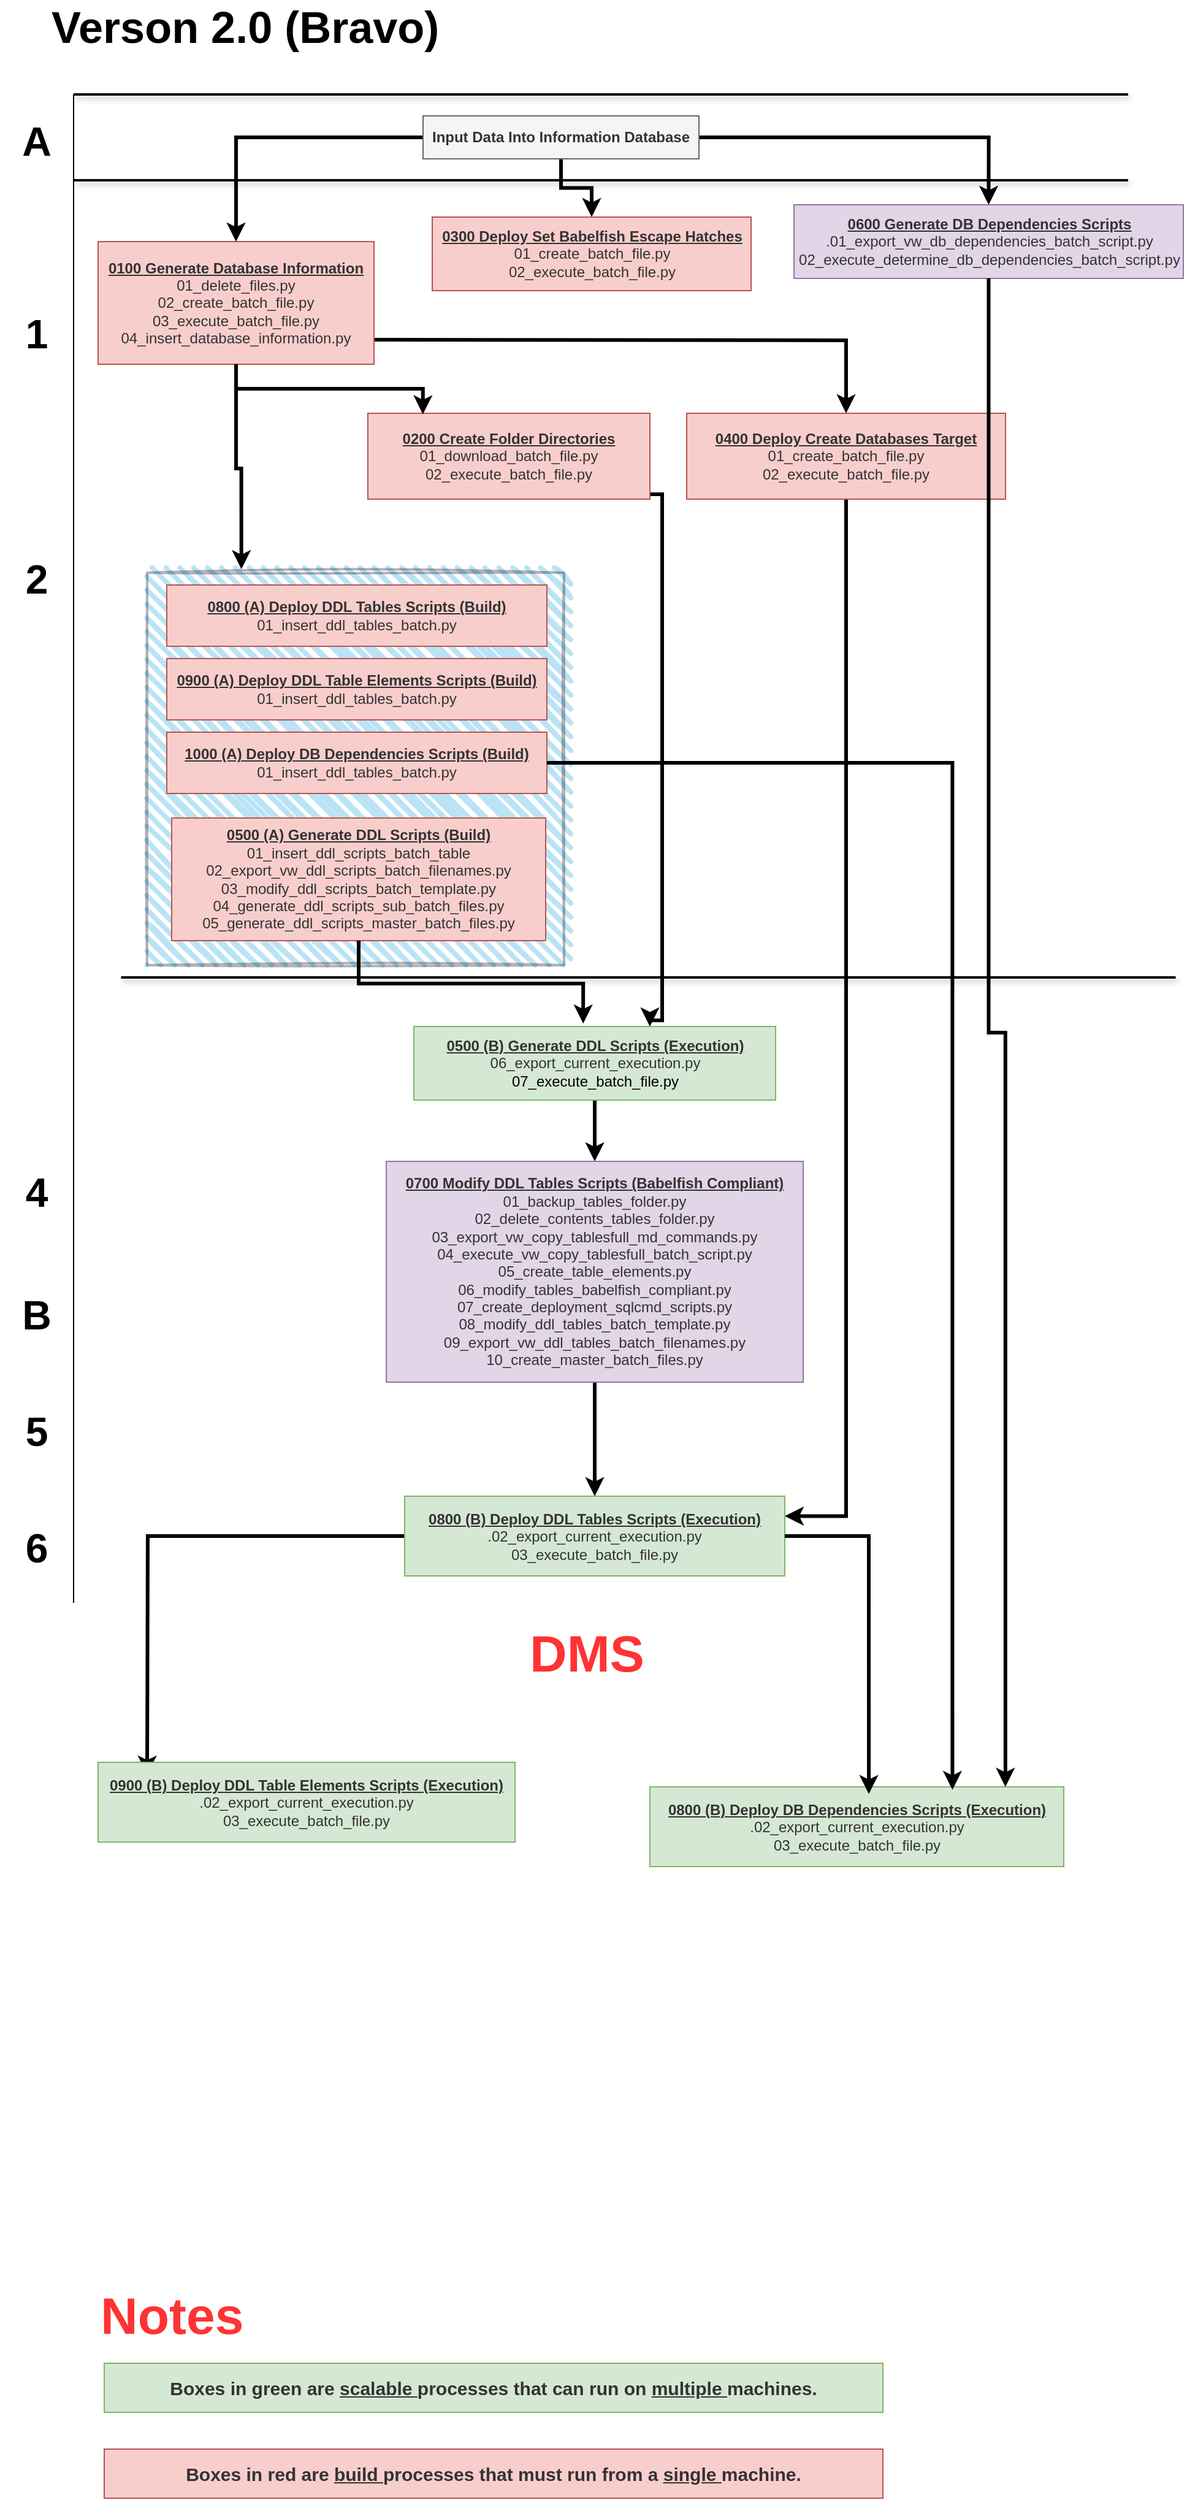 <mxfile version="24.6.3" type="github">
  <diagram name="Page-1" id="sKITD_88z1vJ94t6zKOO">
    <mxGraphModel dx="981" dy="1634" grid="1" gridSize="10" guides="1" tooltips="1" connect="1" arrows="1" fold="1" page="1" pageScale="1" pageWidth="850" pageHeight="1100" math="0" shadow="0">
      <root>
        <mxCell id="0" />
        <mxCell id="1" parent="0" />
        <mxCell id="L2tcZBJ_wmMgp3oUzWPe-24" value="" style="rounded=0;whiteSpace=wrap;html=1;strokeWidth=2;fillWeight=4;hachureGap=8;hachureAngle=45;fillColor=#1ba1e2;sketch=1;curveFitting=1;jiggle=2;opacity=30;" vertex="1" parent="1">
          <mxGeometry x="120" y="400" width="340" height="320" as="geometry" />
        </mxCell>
        <mxCell id="L2tcZBJ_wmMgp3oUzWPe-38" style="edgeStyle=orthogonalEdgeStyle;rounded=0;orthogonalLoop=1;jettySize=auto;html=1;entryX=0.5;entryY=0;entryDx=0;entryDy=0;strokeWidth=3;" edge="1" parent="1" target="syWPXiomNhrmmpA-TFZg-7">
          <mxGeometry relative="1" as="geometry">
            <mxPoint x="305" y="210" as="sourcePoint" />
            <mxPoint x="680" y="300" as="targetPoint" />
          </mxGeometry>
        </mxCell>
        <mxCell id="syWPXiomNhrmmpA-TFZg-3" value="&lt;span style=&quot;color: rgb(51, 51, 51);&quot;&gt;&lt;b&gt;&lt;u&gt;0100 Generate Database Information&lt;/u&gt;&lt;/b&gt;&lt;/span&gt;&lt;div&gt;&lt;div&gt;&lt;font color=&quot;#333333&quot;&gt;01_delete_files.py&lt;/font&gt;&lt;/div&gt;&lt;div&gt;&lt;font color=&quot;#333333&quot;&gt;02_create_batch_file.py&lt;/font&gt;&lt;/div&gt;&lt;div&gt;&lt;font color=&quot;#333333&quot;&gt;03_execute_batch_file.py&lt;/font&gt;&lt;/div&gt;&lt;div&gt;&lt;font color=&quot;#333333&quot;&gt;04_insert_database_information.py&lt;/font&gt;&lt;/div&gt;&lt;/div&gt;" style="rounded=0;whiteSpace=wrap;html=1;fillColor=#f8cecc;strokeColor=#b85450;" parent="1" vertex="1">
          <mxGeometry x="80" y="130" width="225" height="100" as="geometry" />
        </mxCell>
        <mxCell id="syWPXiomNhrmmpA-TFZg-79" style="edgeStyle=orthogonalEdgeStyle;rounded=0;orthogonalLoop=1;jettySize=auto;html=1;strokeWidth=3;" parent="1" source="syWPXiomNhrmmpA-TFZg-4" target="syWPXiomNhrmmpA-TFZg-3" edge="1">
          <mxGeometry relative="1" as="geometry" />
        </mxCell>
        <mxCell id="syWPXiomNhrmmpA-TFZg-80" style="edgeStyle=orthogonalEdgeStyle;rounded=0;orthogonalLoop=1;jettySize=auto;html=1;strokeWidth=3;" parent="1" source="syWPXiomNhrmmpA-TFZg-4" target="syWPXiomNhrmmpA-TFZg-8" edge="1">
          <mxGeometry relative="1" as="geometry" />
        </mxCell>
        <mxCell id="L2tcZBJ_wmMgp3oUzWPe-11" style="edgeStyle=orthogonalEdgeStyle;rounded=0;orthogonalLoop=1;jettySize=auto;html=1;entryX=0.5;entryY=0;entryDx=0;entryDy=0;strokeWidth=3;" edge="1" parent="1" source="syWPXiomNhrmmpA-TFZg-4" target="syWPXiomNhrmmpA-TFZg-15">
          <mxGeometry relative="1" as="geometry" />
        </mxCell>
        <mxCell id="syWPXiomNhrmmpA-TFZg-4" value="&lt;span style=&quot;color: rgb(51, 51, 51);&quot;&gt;&lt;b&gt;Input Data Into Information Database&lt;/b&gt;&lt;/span&gt;" style="rounded=0;whiteSpace=wrap;html=1;points=[[0,0,0,0,0],[0,0.25,0,0,0],[0,0.5,0,0,0],[0,0.75,0,0,0],[0,1,0,0,0],[0.25,0,0,0,0],[0.25,1,0,0,0],[0.5,0,0,0,0],[0.5,1,0,0,0],[0.75,0,0,0,0],[0.75,1,0,0,0],[1,0,0,0,0],[1,0.25,0,0,0],[1,0.5,0,0,0],[1,0.75,0,0,0],[1,1,0,0,0]];fillColor=#f5f5f5;fontColor=#333333;strokeColor=#666666;" parent="1" vertex="1">
          <mxGeometry x="345" y="27.5" width="225" height="35" as="geometry" />
        </mxCell>
        <mxCell id="syWPXiomNhrmmpA-TFZg-5" value="&lt;span style=&quot;color: rgb(51, 51, 51);&quot;&gt;&lt;b&gt;&lt;u&gt;0500 (A) Generate DDL Scripts (Build)&lt;/u&gt;&lt;/b&gt;&lt;/span&gt;&lt;div&gt;&lt;font color=&quot;#333333&quot;&gt;01_insert_ddl_scripts_batch_table&lt;/font&gt;&lt;br&gt;&lt;/div&gt;&lt;div&gt;&lt;span style=&quot;background-color: initial;&quot;&gt;&lt;font color=&quot;#333333&quot;&gt;02_export_vw_ddl_scripts_batch_filenames&lt;/font&gt;&lt;/span&gt;&lt;font color=&quot;#333333&quot;&gt;.py&lt;br&gt;&lt;/font&gt;&lt;/div&gt;&lt;div&gt;&lt;span style=&quot;background-color: initial;&quot;&gt;&lt;font color=&quot;#333333&quot;&gt;03_modify_ddl_scripts_batch_template&lt;/font&gt;&lt;/span&gt;&lt;font color=&quot;#333333&quot;&gt;.py&lt;br&gt;&lt;/font&gt;&lt;/div&gt;&lt;div&gt;&lt;span style=&quot;background-color: initial;&quot;&gt;&lt;font style=&quot;&quot; color=&quot;#333333&quot;&gt;04_generate_ddl_scripts_sub_batch_files&lt;/font&gt;&lt;/span&gt;&lt;font style=&quot;&quot; color=&quot;#333333&quot;&gt;.py&lt;/font&gt;&lt;/div&gt;&lt;div&gt;&lt;font style=&quot;&quot; color=&quot;#333333&quot;&gt;05_generate_ddl_scripts_master_batch_files.py&lt;/font&gt;&lt;/div&gt;" style="rounded=0;whiteSpace=wrap;html=1;fillColor=#f8cecc;strokeColor=#b85450;" parent="1" vertex="1">
          <mxGeometry x="140" y="600" width="305" height="100" as="geometry" />
        </mxCell>
        <mxCell id="syWPXiomNhrmmpA-TFZg-37" style="edgeStyle=orthogonalEdgeStyle;rounded=0;orthogonalLoop=1;jettySize=auto;html=1;strokeWidth=3;" parent="1" source="syWPXiomNhrmmpA-TFZg-6" target="syWPXiomNhrmmpA-TFZg-9" edge="1">
          <mxGeometry relative="1" as="geometry" />
        </mxCell>
        <mxCell id="syWPXiomNhrmmpA-TFZg-6" value="&lt;span style=&quot;color: rgb(51, 51, 51);&quot;&gt;&lt;b&gt;&lt;u&gt;0500 (B) Generate DDL Scripts (Execution)&lt;br&gt;&lt;/u&gt;&lt;/b&gt;&lt;/span&gt;&lt;div&gt;&lt;span style=&quot;background-color: initial;&quot;&gt;&lt;font color=&quot;#333333&quot;&gt;06_export_current_execution&lt;/font&gt;&lt;/span&gt;&lt;font color=&quot;#333333&quot;&gt;.py&lt;br&gt;&lt;/font&gt;07_execute_batch_file.py&lt;/div&gt;" style="rounded=0;whiteSpace=wrap;html=1;fillColor=#d5e8d4;strokeColor=#82b366;" parent="1" vertex="1">
          <mxGeometry x="337.5" y="770" width="295" height="60" as="geometry" />
        </mxCell>
        <mxCell id="syWPXiomNhrmmpA-TFZg-8" value="&lt;span style=&quot;color: rgb(51, 51, 51);&quot;&gt;&lt;b&gt;&lt;u&gt;0300 Deploy Set Babelfish Escape Hatches&lt;/u&gt;&lt;/b&gt;&lt;/span&gt;&lt;div&gt;&lt;div&gt;&lt;font color=&quot;#333333&quot;&gt;01_create_batch_file.py&lt;/font&gt;&lt;/div&gt;&lt;div&gt;&lt;font color=&quot;#333333&quot;&gt;02_execute_batch_file.py&lt;/font&gt;&lt;/div&gt;&lt;/div&gt;" style="rounded=0;whiteSpace=wrap;html=1;fillColor=#f8cecc;strokeColor=#b85450;" parent="1" vertex="1">
          <mxGeometry x="352.5" y="110" width="260" height="60" as="geometry" />
        </mxCell>
        <mxCell id="L2tcZBJ_wmMgp3oUzWPe-19" style="edgeStyle=orthogonalEdgeStyle;rounded=0;orthogonalLoop=1;jettySize=auto;html=1;strokeWidth=3;" edge="1" parent="1" source="syWPXiomNhrmmpA-TFZg-9" target="L2tcZBJ_wmMgp3oUzWPe-13">
          <mxGeometry relative="1" as="geometry" />
        </mxCell>
        <mxCell id="syWPXiomNhrmmpA-TFZg-9" value="&lt;span style=&quot;color: rgb(51, 51, 51);&quot;&gt;&lt;b&gt;&lt;u&gt;0700 Modify DDL Tables Scripts (Babelfish Compliant)&lt;/u&gt;&lt;/b&gt;&lt;/span&gt;&lt;div&gt;&lt;div&gt;&lt;font color=&quot;#333333&quot;&gt;01_backup_tables_folder.py&lt;/font&gt;&lt;/div&gt;&lt;div&gt;&lt;font color=&quot;#333333&quot;&gt;02_delete_contents_tables_folder.py&lt;/font&gt;&lt;/div&gt;&lt;div&gt;&lt;font color=&quot;#333333&quot;&gt;03_export_vw_copy_tablesfull_md_commands.py&lt;/font&gt;&lt;/div&gt;&lt;div&gt;&lt;font color=&quot;#333333&quot;&gt;04_execute_vw_copy_tablesfull_batch_script.py&lt;/font&gt;&lt;/div&gt;&lt;div&gt;&lt;font color=&quot;#333333&quot;&gt;05_create_table_elements.py&lt;/font&gt;&lt;/div&gt;&lt;div&gt;&lt;font color=&quot;#333333&quot;&gt;06_modify_tables_babelfish_compliant.py&lt;/font&gt;&lt;/div&gt;&lt;div&gt;&lt;font color=&quot;#333333&quot;&gt;07_create_deployment_sqlcmd_scripts.py&lt;/font&gt;&lt;/div&gt;&lt;div&gt;&lt;font color=&quot;#333333&quot;&gt;08_modify_ddl_tables_batch_template.py&lt;/font&gt;&lt;/div&gt;&lt;div&gt;&lt;font color=&quot;#333333&quot;&gt;09_export_vw_ddl_tables_batch_filenames.py&lt;/font&gt;&lt;/div&gt;&lt;div&gt;&lt;font color=&quot;#333333&quot;&gt;10_create_master_batch_files.py&lt;/font&gt;&lt;/div&gt;&lt;/div&gt;" style="rounded=0;whiteSpace=wrap;html=1;fillColor=#e1d5e7;strokeColor=#9673a6;" parent="1" vertex="1">
          <mxGeometry x="315" y="880" width="340" height="180" as="geometry" />
        </mxCell>
        <mxCell id="syWPXiomNhrmmpA-TFZg-11" value="&lt;span style=&quot;color: rgb(51, 51, 51);&quot;&gt;&lt;b&gt;&lt;u&gt;0800 (A) Deploy DDL Tables Scripts (Build)&lt;/u&gt;&lt;/b&gt;&lt;/span&gt;&lt;div&gt;&lt;font color=&quot;#333333&quot;&gt;01_insert_ddl_tables_batch.py&lt;/font&gt;&lt;br&gt;&lt;/div&gt;" style="rounded=0;whiteSpace=wrap;html=1;fillColor=#f8cecc;strokeColor=#b85450;" parent="1" vertex="1">
          <mxGeometry x="136" y="410" width="310" height="50" as="geometry" />
        </mxCell>
        <mxCell id="syWPXiomNhrmmpA-TFZg-51" value="" style="endArrow=none;html=1;rounded=0;strokeWidth=2;shadow=1;" parent="1" edge="1">
          <mxGeometry width="50" height="50" relative="1" as="geometry">
            <mxPoint x="60" y="80" as="sourcePoint" />
            <mxPoint x="920" y="80" as="targetPoint" />
          </mxGeometry>
        </mxCell>
        <mxCell id="syWPXiomNhrmmpA-TFZg-59" value="&lt;h1 style=&quot;margin-top: 0px;&quot;&gt;&lt;font style=&quot;font-size: 42px;&quot; color=&quot;#ff3333&quot;&gt;DMS&lt;/font&gt;&lt;/h1&gt;" style="text;html=1;whiteSpace=wrap;overflow=hidden;rounded=0;strokeWidth=6;perimeterSpacing=4;opacity=70;" parent="1" vertex="1">
          <mxGeometry x="430" y="1250" width="120" height="50" as="geometry" />
        </mxCell>
        <mxCell id="syWPXiomNhrmmpA-TFZg-63" value="&lt;font style=&quot;font-size: 33px;&quot;&gt;&lt;b&gt;A&lt;/b&gt;&lt;/font&gt;" style="text;html=1;align=center;verticalAlign=middle;whiteSpace=wrap;rounded=0;" parent="1" vertex="1">
          <mxGeometry y="32.5" width="60" height="30" as="geometry" />
        </mxCell>
        <mxCell id="syWPXiomNhrmmpA-TFZg-64" value="&lt;font style=&quot;font-size: 33px;&quot;&gt;&lt;b&gt;2&lt;/b&gt;&lt;/font&gt;" style="text;html=1;align=center;verticalAlign=middle;whiteSpace=wrap;rounded=0;" parent="1" vertex="1">
          <mxGeometry y="390" width="60" height="30" as="geometry" />
        </mxCell>
        <mxCell id="syWPXiomNhrmmpA-TFZg-66" value="&lt;font style=&quot;font-size: 33px;&quot;&gt;&lt;b&gt;1&lt;/b&gt;&lt;/font&gt;" style="text;html=1;align=center;verticalAlign=middle;whiteSpace=wrap;rounded=0;" parent="1" vertex="1">
          <mxGeometry y="190" width="60" height="30" as="geometry" />
        </mxCell>
        <mxCell id="syWPXiomNhrmmpA-TFZg-70" value="&lt;font style=&quot;font-size: 33px;&quot;&gt;&lt;b&gt;4&lt;/b&gt;&lt;/font&gt;" style="text;html=1;align=center;verticalAlign=middle;whiteSpace=wrap;rounded=0;" parent="1" vertex="1">
          <mxGeometry y="890" width="60" height="30" as="geometry" />
        </mxCell>
        <mxCell id="syWPXiomNhrmmpA-TFZg-71" value="&lt;font style=&quot;font-size: 33px;&quot;&gt;&lt;b&gt;B&lt;/b&gt;&lt;/font&gt;" style="text;html=1;align=center;verticalAlign=middle;whiteSpace=wrap;rounded=0;" parent="1" vertex="1">
          <mxGeometry y="990" width="60" height="30" as="geometry" />
        </mxCell>
        <mxCell id="syWPXiomNhrmmpA-TFZg-72" value="&lt;font style=&quot;font-size: 33px;&quot;&gt;&lt;b&gt;5&lt;/b&gt;&lt;/font&gt;" style="text;html=1;align=center;verticalAlign=middle;whiteSpace=wrap;rounded=0;" parent="1" vertex="1">
          <mxGeometry y="1085" width="60" height="30" as="geometry" />
        </mxCell>
        <mxCell id="L2tcZBJ_wmMgp3oUzWPe-45" style="edgeStyle=orthogonalEdgeStyle;rounded=0;orthogonalLoop=1;jettySize=auto;html=1;entryX=1;entryY=0.25;entryDx=0;entryDy=0;strokeWidth=3;" edge="1" parent="1" source="syWPXiomNhrmmpA-TFZg-7" target="L2tcZBJ_wmMgp3oUzWPe-13">
          <mxGeometry relative="1" as="geometry" />
        </mxCell>
        <mxCell id="syWPXiomNhrmmpA-TFZg-7" value="&lt;span style=&quot;color: rgb(51, 51, 51);&quot;&gt;&lt;b&gt;&lt;u&gt;0400 Deploy Create Databases Target&lt;/u&gt;&lt;/b&gt;&lt;/span&gt;&lt;div&gt;&lt;div&gt;&lt;font color=&quot;#333333&quot;&gt;01_create_batch_file.py&lt;/font&gt;&lt;/div&gt;&lt;div&gt;&lt;font color=&quot;#333333&quot;&gt;02_execute_batch_file.py&lt;/font&gt;&lt;/div&gt;&lt;/div&gt;" style="rounded=0;whiteSpace=wrap;html=1;fillColor=#f8cecc;strokeColor=#b85450;" parent="1" vertex="1">
          <mxGeometry x="560" y="270" width="260" height="70" as="geometry" />
        </mxCell>
        <mxCell id="syWPXiomNhrmmpA-TFZg-89" value="" style="endArrow=none;html=1;rounded=0;" parent="1" edge="1">
          <mxGeometry width="50" height="50" relative="1" as="geometry">
            <mxPoint x="60" y="1240" as="sourcePoint" />
            <mxPoint x="60" y="10" as="targetPoint" />
          </mxGeometry>
        </mxCell>
        <mxCell id="syWPXiomNhrmmpA-TFZg-91" value="" style="endArrow=none;html=1;rounded=0;strokeWidth=2;shadow=1;" parent="1" edge="1">
          <mxGeometry width="50" height="50" relative="1" as="geometry">
            <mxPoint x="98.75" y="730" as="sourcePoint" />
            <mxPoint x="958.75" y="730" as="targetPoint" />
          </mxGeometry>
        </mxCell>
        <mxCell id="rylidvbhO6okRbjTieRh-1" value="" style="endArrow=none;html=1;rounded=0;strokeWidth=2;shadow=1;" parent="1" edge="1">
          <mxGeometry width="50" height="50" relative="1" as="geometry">
            <mxPoint x="60" y="10" as="sourcePoint" />
            <mxPoint x="920" y="10" as="targetPoint" />
          </mxGeometry>
        </mxCell>
        <mxCell id="GBqM-zpvMOJnWf_ZMjJe-1" value="&lt;div&gt;&lt;b style=&quot;&quot;&gt;&lt;font style=&quot;font-size: 36px;&quot;&gt;Verson 2.0 (Bravo)&lt;/font&gt;&lt;/b&gt;&lt;/div&gt;" style="text;html=1;align=left;verticalAlign=middle;whiteSpace=wrap;rounded=0;" parent="1" vertex="1">
          <mxGeometry x="40" y="-60" width="530" height="30" as="geometry" />
        </mxCell>
        <mxCell id="GBqM-zpvMOJnWf_ZMjJe-5" value="&lt;font style=&quot;font-size: 33px;&quot;&gt;&lt;b&gt;6&lt;/b&gt;&lt;/font&gt;" style="text;html=1;align=center;verticalAlign=middle;whiteSpace=wrap;rounded=0;" parent="1" vertex="1">
          <mxGeometry y="1180" width="60" height="30" as="geometry" />
        </mxCell>
        <mxCell id="GBqM-zpvMOJnWf_ZMjJe-9" value="&lt;div&gt;&lt;font size=&quot;1&quot; color=&quot;#333333&quot;&gt;&lt;b style=&quot;font-size: 15px;&quot;&gt;Boxes in green are &lt;u&gt;scalable &lt;/u&gt;processes that can run on &lt;u&gt;multiple &lt;/u&gt;machines.&lt;/b&gt;&lt;/font&gt;&lt;/div&gt;" style="rounded=0;whiteSpace=wrap;html=1;fillColor=#d5e8d4;strokeColor=#82b366;" parent="1" vertex="1">
          <mxGeometry x="85" y="1860" width="635" height="40" as="geometry" />
        </mxCell>
        <mxCell id="GBqM-zpvMOJnWf_ZMjJe-10" value="&lt;h1 style=&quot;margin-top: 0px;&quot;&gt;&lt;font style=&quot;font-size: 42px;&quot; color=&quot;#ff3333&quot;&gt;Notes&lt;/font&gt;&lt;/h1&gt;" style="text;html=1;whiteSpace=wrap;overflow=hidden;rounded=0;" parent="1" vertex="1">
          <mxGeometry x="80" y="1790" width="120" height="50" as="geometry" />
        </mxCell>
        <mxCell id="GBqM-zpvMOJnWf_ZMjJe-12" value="&lt;div&gt;&lt;font size=&quot;1&quot; color=&quot;#333333&quot;&gt;&lt;b style=&quot;font-size: 15px;&quot;&gt;Boxes in red are &lt;u&gt;build &lt;/u&gt;processes that must run from a &lt;u&gt;single &lt;/u&gt;machine.&lt;/b&gt;&lt;/font&gt;&lt;/div&gt;" style="rounded=0;whiteSpace=wrap;html=1;fillColor=#f8cecc;strokeColor=#b85450;" parent="1" vertex="1">
          <mxGeometry x="85" y="1930" width="635" height="40" as="geometry" />
        </mxCell>
        <mxCell id="L2tcZBJ_wmMgp3oUzWPe-41" style="edgeStyle=orthogonalEdgeStyle;rounded=0;orthogonalLoop=1;jettySize=auto;html=1;strokeWidth=3;" edge="1" parent="1">
          <mxGeometry relative="1" as="geometry">
            <mxPoint x="470" y="335" as="sourcePoint" />
            <mxPoint x="530" y="770" as="targetPoint" />
            <Array as="points">
              <mxPoint x="410" y="335" />
              <mxPoint x="410" y="336" />
              <mxPoint x="540" y="336" />
              <mxPoint x="540" y="765" />
            </Array>
          </mxGeometry>
        </mxCell>
        <mxCell id="L2tcZBJ_wmMgp3oUzWPe-3" value="&lt;span style=&quot;color: rgb(51, 51, 51);&quot;&gt;&lt;b&gt;&lt;u&gt;0200 Create Folder Directories&lt;/u&gt;&lt;/b&gt;&lt;/span&gt;&lt;div&gt;&lt;div&gt;&lt;font color=&quot;#333333&quot;&gt;01_download_batch_file.py&lt;/font&gt;&lt;/div&gt;&lt;div&gt;&lt;font color=&quot;#333333&quot;&gt;02_execute_batch_file.py&lt;/font&gt;&lt;/div&gt;&lt;/div&gt;" style="rounded=0;whiteSpace=wrap;html=1;fillColor=#f8cecc;strokeColor=#b85450;" vertex="1" parent="1">
          <mxGeometry x="300" y="270" width="230" height="70" as="geometry" />
        </mxCell>
        <mxCell id="L2tcZBJ_wmMgp3oUzWPe-9" style="edgeStyle=orthogonalEdgeStyle;rounded=0;orthogonalLoop=1;jettySize=auto;html=1;entryX=0.468;entryY=-0.04;entryDx=0;entryDy=0;entryPerimeter=0;strokeWidth=3;" edge="1" parent="1" source="syWPXiomNhrmmpA-TFZg-5" target="syWPXiomNhrmmpA-TFZg-6">
          <mxGeometry relative="1" as="geometry" />
        </mxCell>
        <mxCell id="L2tcZBJ_wmMgp3oUzWPe-43" style="edgeStyle=orthogonalEdgeStyle;rounded=0;orthogonalLoop=1;jettySize=auto;html=1;strokeWidth=3;" edge="1" parent="1" source="L2tcZBJ_wmMgp3oUzWPe-13">
          <mxGeometry relative="1" as="geometry">
            <mxPoint x="120" y="1380" as="targetPoint" />
          </mxGeometry>
        </mxCell>
        <mxCell id="L2tcZBJ_wmMgp3oUzWPe-13" value="&lt;span style=&quot;color: rgb(51, 51, 51);&quot;&gt;&lt;b&gt;&lt;u&gt;0800 (B) Deploy DDL Tables Scripts (Execution)&lt;/u&gt;&lt;/b&gt;&lt;/span&gt;&lt;div&gt;&lt;font color=&quot;#333333&quot;&gt;.&lt;span style=&quot;background-color: initial;&quot;&gt;02_export_current_execution.py&lt;/span&gt;&lt;br&gt;&lt;/font&gt;&lt;/div&gt;&lt;div&gt;&lt;font color=&quot;#333333&quot;&gt;03_execute_batch_file.py&lt;/font&gt;&lt;/div&gt;" style="rounded=0;whiteSpace=wrap;html=1;fillColor=#d5e8d4;strokeColor=#82b366;" vertex="1" parent="1">
          <mxGeometry x="330" y="1153" width="310" height="65" as="geometry" />
        </mxCell>
        <mxCell id="L2tcZBJ_wmMgp3oUzWPe-16" value="&lt;span style=&quot;color: rgb(51, 51, 51);&quot;&gt;&lt;b&gt;&lt;u&gt;0900 (A) Deploy DDL Table Elements Scripts (Build)&lt;/u&gt;&lt;/b&gt;&lt;/span&gt;&lt;div&gt;&lt;font color=&quot;#333333&quot;&gt;01_insert_ddl_tables_batch.py&lt;/font&gt;&lt;br&gt;&lt;/div&gt;" style="rounded=0;whiteSpace=wrap;html=1;fillColor=#f8cecc;strokeColor=#b85450;" vertex="1" parent="1">
          <mxGeometry x="136" y="470" width="310" height="50" as="geometry" />
        </mxCell>
        <mxCell id="L2tcZBJ_wmMgp3oUzWPe-17" value="&lt;span style=&quot;color: rgb(51, 51, 51);&quot;&gt;&lt;b&gt;&lt;u&gt;1000 (A) Deploy DB Dependencies Scripts (Build)&lt;/u&gt;&lt;/b&gt;&lt;/span&gt;&lt;div&gt;&lt;font color=&quot;#333333&quot;&gt;01_insert_ddl_tables_batch.py&lt;/font&gt;&lt;br&gt;&lt;/div&gt;" style="rounded=0;whiteSpace=wrap;html=1;fillColor=#f8cecc;strokeColor=#b85450;" vertex="1" parent="1">
          <mxGeometry x="136" y="530" width="310" height="50" as="geometry" />
        </mxCell>
        <mxCell id="L2tcZBJ_wmMgp3oUzWPe-26" value="&lt;span style=&quot;color: rgb(51, 51, 51);&quot;&gt;&lt;b&gt;&lt;u&gt;0900 (B) Deploy DDL Table Elements Scripts (Execution)&lt;/u&gt;&lt;/b&gt;&lt;/span&gt;&lt;div&gt;&lt;font color=&quot;#333333&quot;&gt;.&lt;span style=&quot;background-color: initial;&quot;&gt;02_export_current_execution.py&lt;/span&gt;&lt;br&gt;&lt;/font&gt;&lt;/div&gt;&lt;div&gt;&lt;font color=&quot;#333333&quot;&gt;03_execute_batch_file.py&lt;/font&gt;&lt;/div&gt;" style="rounded=0;whiteSpace=wrap;html=1;fillColor=#d5e8d4;strokeColor=#82b366;" vertex="1" parent="1">
          <mxGeometry x="80" y="1370" width="340" height="65" as="geometry" />
        </mxCell>
        <mxCell id="L2tcZBJ_wmMgp3oUzWPe-27" value="&lt;span style=&quot;color: rgb(51, 51, 51);&quot;&gt;&lt;b&gt;&lt;u&gt;0800 (B) Deploy DB Dependencies Scripts (Execution)&lt;/u&gt;&lt;/b&gt;&lt;/span&gt;&lt;div&gt;&lt;font color=&quot;#333333&quot;&gt;.&lt;span style=&quot;background-color: initial;&quot;&gt;02_export_current_execution.py&lt;/span&gt;&lt;br&gt;&lt;/font&gt;&lt;/div&gt;&lt;div&gt;&lt;font color=&quot;#333333&quot;&gt;03_execute_batch_file.py&lt;/font&gt;&lt;/div&gt;" style="rounded=0;whiteSpace=wrap;html=1;fillColor=#d5e8d4;strokeColor=#82b366;" vertex="1" parent="1">
          <mxGeometry x="530" y="1390" width="337.5" height="65" as="geometry" />
        </mxCell>
        <mxCell id="L2tcZBJ_wmMgp3oUzWPe-28" style="edgeStyle=orthogonalEdgeStyle;rounded=0;orthogonalLoop=1;jettySize=auto;html=1;entryX=0.529;entryY=0.089;entryDx=0;entryDy=0;entryPerimeter=0;exitX=1;exitY=0.5;exitDx=0;exitDy=0;strokeWidth=3;" edge="1" parent="1" source="L2tcZBJ_wmMgp3oUzWPe-13" target="L2tcZBJ_wmMgp3oUzWPe-27">
          <mxGeometry relative="1" as="geometry">
            <mxPoint x="542.5" y="980" as="sourcePoint" />
            <mxPoint x="775.52" y="1145.785" as="targetPoint" />
          </mxGeometry>
        </mxCell>
        <mxCell id="syWPXiomNhrmmpA-TFZg-15" value="&lt;span style=&quot;color: rgb(51, 51, 51);&quot;&gt;&lt;b&gt;&lt;u&gt;0600 Generate DB Dependencies Scripts&lt;/u&gt;&lt;/b&gt;&lt;/span&gt;&lt;div&gt;&lt;font color=&quot;#333333&quot;&gt;.&lt;span style=&quot;background-color: initial;&quot;&gt;01_export_vw_db_dependencies_batch_script.py&lt;/span&gt;&lt;br&gt;&lt;/font&gt;&lt;/div&gt;&lt;div&gt;&lt;font color=&quot;#333333&quot;&gt;02_execute_determine_db_dependencies_batch_script.py&lt;/font&gt;&lt;/div&gt;" style="rounded=0;whiteSpace=wrap;html=1;fillColor=#e1d5e7;strokeColor=#9673a6;" parent="1" vertex="1">
          <mxGeometry x="647.5" y="100" width="317.5" height="60" as="geometry" />
        </mxCell>
        <mxCell id="L2tcZBJ_wmMgp3oUzWPe-36" style="edgeStyle=orthogonalEdgeStyle;rounded=0;orthogonalLoop=1;jettySize=auto;html=1;entryX=0.226;entryY=-0.009;entryDx=0;entryDy=0;entryPerimeter=0;strokeWidth=3;" edge="1" parent="1" source="syWPXiomNhrmmpA-TFZg-3" target="L2tcZBJ_wmMgp3oUzWPe-24">
          <mxGeometry relative="1" as="geometry" />
        </mxCell>
        <mxCell id="L2tcZBJ_wmMgp3oUzWPe-37" style="edgeStyle=orthogonalEdgeStyle;rounded=0;orthogonalLoop=1;jettySize=auto;html=1;entryX=0.195;entryY=0.011;entryDx=0;entryDy=0;entryPerimeter=0;strokeWidth=3;" edge="1" parent="1" source="syWPXiomNhrmmpA-TFZg-3" target="L2tcZBJ_wmMgp3oUzWPe-3">
          <mxGeometry relative="1" as="geometry" />
        </mxCell>
        <mxCell id="L2tcZBJ_wmMgp3oUzWPe-44" style="edgeStyle=orthogonalEdgeStyle;rounded=0;orthogonalLoop=1;jettySize=auto;html=1;entryX=0.859;entryY=0;entryDx=0;entryDy=0;entryPerimeter=0;strokeWidth=3;" edge="1" parent="1" source="syWPXiomNhrmmpA-TFZg-15" target="L2tcZBJ_wmMgp3oUzWPe-27">
          <mxGeometry relative="1" as="geometry" />
        </mxCell>
        <mxCell id="L2tcZBJ_wmMgp3oUzWPe-46" style="edgeStyle=orthogonalEdgeStyle;rounded=0;orthogonalLoop=1;jettySize=auto;html=1;entryX=0.731;entryY=0.037;entryDx=0;entryDy=0;entryPerimeter=0;strokeWidth=3;" edge="1" parent="1" source="L2tcZBJ_wmMgp3oUzWPe-17" target="L2tcZBJ_wmMgp3oUzWPe-27">
          <mxGeometry relative="1" as="geometry" />
        </mxCell>
      </root>
    </mxGraphModel>
  </diagram>
</mxfile>
